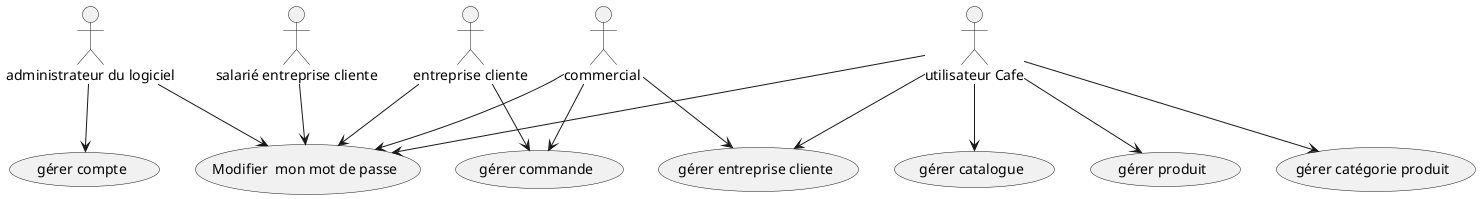 @startuml

usecase (gérer compte) as UC_Gerer_Compte
usecase (gérer catalogue) as UC_Gerer_Catalogue
usecase (gérer entreprise cliente) as UC_Gerer_Entreprise
usecase (gérer commande) as UC_Gerer_Commande

usecase (Modifier  mon mot de passe) as UC_MDP
usecase (gérer produit) as UC_G_Produit
usecase (gérer catégorie produit) as UC_G_Cat_Produit



actor :administrateur du logiciel: as admin
actor :utilisateur Cafe: as userCafe
actor :entreprise cliente: as entreprise
actor :salarié entreprise cliente: as salarie
actor :commercial : as commercial


admin --> UC_MDP
admin --> UC_Gerer_Compte

entreprise --> UC_Gerer_Commande
entreprise --> UC_MDP

userCafe --> UC_Gerer_Catalogue
userCafe --> UC_G_Cat_Produit
userCafe --> UC_G_Produit
userCafe --> UC_Gerer_Entreprise
userCafe --> UC_MDP

commercial --> UC_Gerer_Entreprise
commercial --> UC_Gerer_Commande
commercial --> UC_MDP

salarie --> UC_MDP


@enduml
